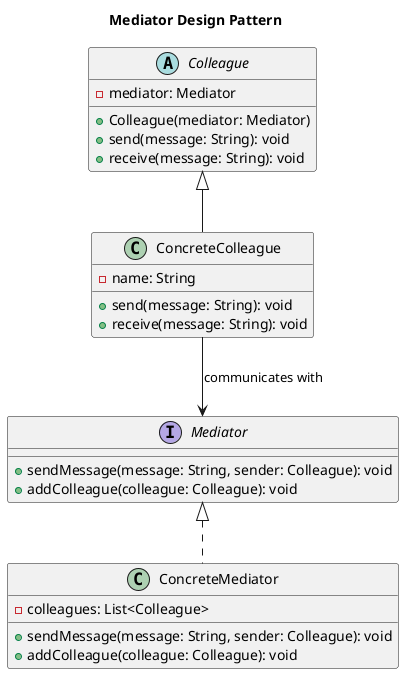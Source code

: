 @startuml MediatorPattern

title Mediator Design Pattern

interface Mediator {
	+ sendMessage(message: String, sender: Colleague): void
	+ addColleague(colleague: Colleague): void
}

abstract class Colleague {
	- mediator: Mediator
	+ Colleague(mediator: Mediator)
	+ send(message: String): void
	+ receive(message: String): void
}

class ConcreteMediator {
	- colleagues: List<Colleague>
	+ sendMessage(message: String, sender: Colleague): void
	+ addColleague(colleague: Colleague): void
}

class ConcreteColleague {
	- name: String
	+ send(message: String): void
	+ receive(message: String): void
}

Mediator <|.. ConcreteMediator
Colleague <|-- ConcreteColleague
ConcreteColleague --> Mediator : communicates with

@enduml
